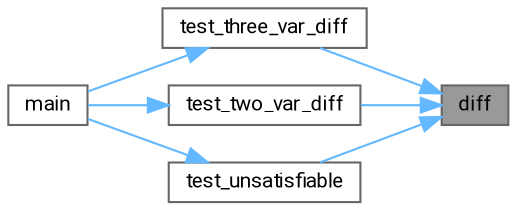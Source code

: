 digraph "diff"
{
 // LATEX_PDF_SIZE
  bgcolor="transparent";
  edge [fontname=Roboto,fontsize=10,labelfontname=Roboto,labelfontsize=10];
  node [fontname=Roboto,fontsize=10,shape=box,height=0.2,width=0.4];
  rankdir="RL";
  Node1 [id="Node000001",label="diff",height=0.2,width=0.4,color="gray40", fillcolor="grey60", style="filled", fontcolor="black",tooltip=" "];
  Node1 -> Node2 [id="edge1_Node000001_Node000002",dir="back",color="steelblue1",style="solid",tooltip=" "];
  Node2 [id="Node000002",label="test_three_var_diff",height=0.2,width=0.4,color="grey40", fillcolor="white", style="filled",URL="$test-forward-checking_8c.html#aebadbf73aad5c0730e4272306f6a5388",tooltip=" "];
  Node2 -> Node3 [id="edge2_Node000002_Node000003",dir="back",color="steelblue1",style="solid",tooltip=" "];
  Node3 [id="Node000003",label="main",height=0.2,width=0.4,color="grey40", fillcolor="white", style="filled",URL="$test-forward-checking_8c.html#a840291bc02cba5474a4cb46a9b9566fe",tooltip=" "];
  Node1 -> Node4 [id="edge3_Node000001_Node000004",dir="back",color="steelblue1",style="solid",tooltip=" "];
  Node4 [id="Node000004",label="test_two_var_diff",height=0.2,width=0.4,color="grey40", fillcolor="white", style="filled",URL="$test-forward-checking_8c.html#ab497f67117be78c07a415960ba822485",tooltip=" "];
  Node4 -> Node3 [id="edge4_Node000004_Node000003",dir="back",color="steelblue1",style="solid",tooltip=" "];
  Node1 -> Node5 [id="edge5_Node000001_Node000005",dir="back",color="steelblue1",style="solid",tooltip=" "];
  Node5 [id="Node000005",label="test_unsatisfiable",height=0.2,width=0.4,color="grey40", fillcolor="white", style="filled",URL="$test-forward-checking_8c.html#a769d87bae594656fbf9732ac5173f5b1",tooltip=" "];
  Node5 -> Node3 [id="edge6_Node000005_Node000003",dir="back",color="steelblue1",style="solid",tooltip=" "];
}
